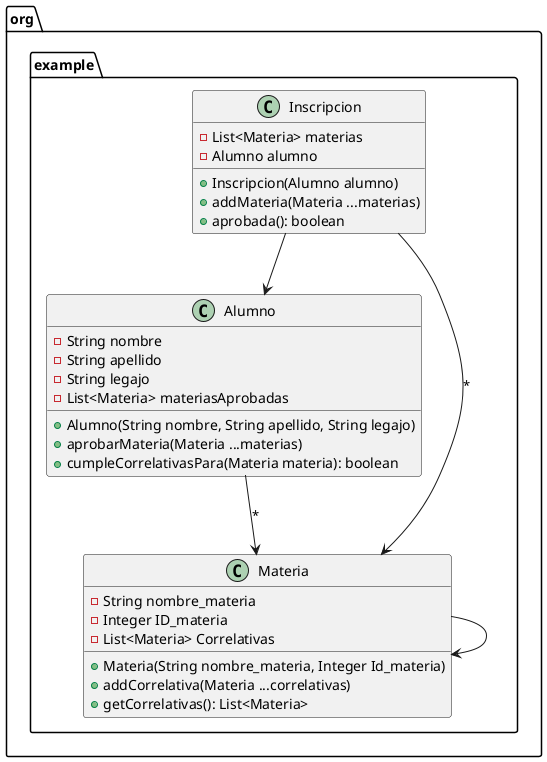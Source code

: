 @startuml
' Diagrama de clases para Inscripcion, Alumno y Materia

package "org.example" {

    class Inscripcion {
        - List<Materia> materias
        - Alumno alumno
        + Inscripcion(Alumno alumno)
        + addMateria(Materia ...materias)
        + aprobada(): boolean
    }

    class Alumno {
        - String nombre
        - String apellido
        - String legajo
        - List<Materia> materiasAprobadas
        + Alumno(String nombre, String apellido, String legajo)
        + aprobarMateria(Materia ...materias)
        + cumpleCorrelativasPara(Materia materia): boolean
    }

    class Materia {
        - String nombre_materia
        - Integer ID_materia
        - List<Materia> Correlativas
        + Materia(String nombre_materia, Integer Id_materia)
        + addCorrelativa(Materia ...correlativas)
        + getCorrelativas(): List<Materia>
    }

    ' Relaciones
    Inscripcion --> Alumno
    Inscripcion --> Materia : *
    Alumno --> Materia : *
    Materia --> Materia
}

@enduml
